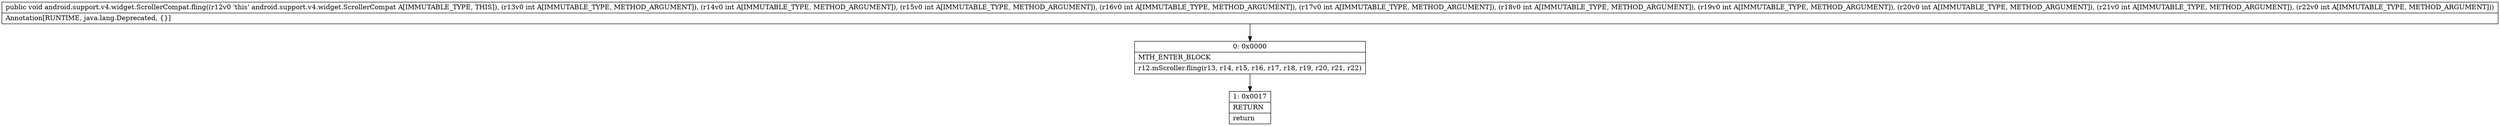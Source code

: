 digraph "CFG forandroid.support.v4.widget.ScrollerCompat.fling(IIIIIIIIII)V" {
Node_0 [shape=record,label="{0\:\ 0x0000|MTH_ENTER_BLOCK\l|r12.mScroller.fling(r13, r14, r15, r16, r17, r18, r19, r20, r21, r22)\l}"];
Node_1 [shape=record,label="{1\:\ 0x0017|RETURN\l|return\l}"];
MethodNode[shape=record,label="{public void android.support.v4.widget.ScrollerCompat.fling((r12v0 'this' android.support.v4.widget.ScrollerCompat A[IMMUTABLE_TYPE, THIS]), (r13v0 int A[IMMUTABLE_TYPE, METHOD_ARGUMENT]), (r14v0 int A[IMMUTABLE_TYPE, METHOD_ARGUMENT]), (r15v0 int A[IMMUTABLE_TYPE, METHOD_ARGUMENT]), (r16v0 int A[IMMUTABLE_TYPE, METHOD_ARGUMENT]), (r17v0 int A[IMMUTABLE_TYPE, METHOD_ARGUMENT]), (r18v0 int A[IMMUTABLE_TYPE, METHOD_ARGUMENT]), (r19v0 int A[IMMUTABLE_TYPE, METHOD_ARGUMENT]), (r20v0 int A[IMMUTABLE_TYPE, METHOD_ARGUMENT]), (r21v0 int A[IMMUTABLE_TYPE, METHOD_ARGUMENT]), (r22v0 int A[IMMUTABLE_TYPE, METHOD_ARGUMENT]))  | Annotation[RUNTIME, java.lang.Deprecated, \{\}]\l}"];
MethodNode -> Node_0;
Node_0 -> Node_1;
}

